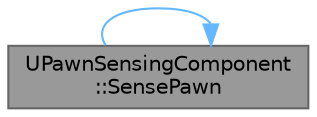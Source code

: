 digraph "UPawnSensingComponent::SensePawn"
{
 // INTERACTIVE_SVG=YES
 // LATEX_PDF_SIZE
  bgcolor="transparent";
  edge [fontname=Helvetica,fontsize=10,labelfontname=Helvetica,labelfontsize=10];
  node [fontname=Helvetica,fontsize=10,shape=box,height=0.2,width=0.4];
  rankdir="LR";
  Node1 [id="Node000001",label="UPawnSensingComponent\l::SensePawn",height=0.2,width=0.4,color="gray40", fillcolor="grey60", style="filled", fontcolor="black",tooltip="See if there are interesting sounds and sights that we want to detect, and respond to them if so."];
  Node1 -> Node1 [id="edge1_Node000001_Node000001",color="steelblue1",style="solid",tooltip=" "];
}
